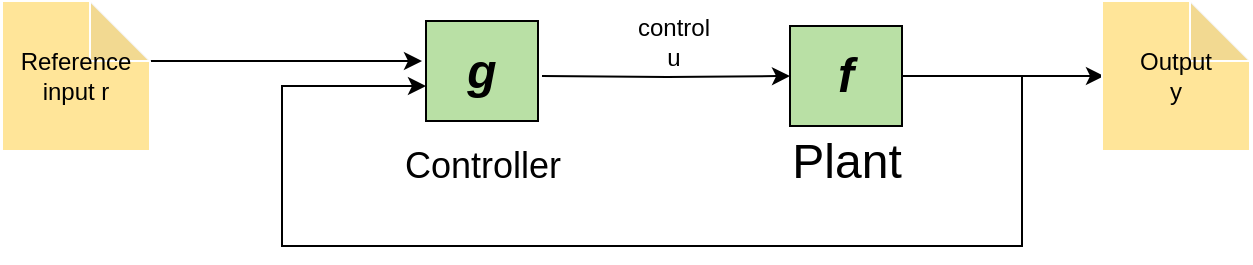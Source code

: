 <mxfile version="15.8.6" type="github">
  <diagram id="1n_pBzeDh9LxIQTw4yuW" name="Page-1">
    <mxGraphModel dx="1350" dy="793" grid="1" gridSize="10" guides="1" tooltips="1" connect="1" arrows="1" fold="1" page="1" pageScale="1" pageWidth="850" pageHeight="1100" math="0" shadow="0">
      <root>
        <mxCell id="0" />
        <mxCell id="1" parent="0" />
        <mxCell id="CQxPOnlC6T6cqwi_Hm7u-1" style="edgeStyle=orthogonalEdgeStyle;rounded=0;orthogonalLoop=1;jettySize=auto;html=1;entryX=0;entryY=0.5;entryDx=0;entryDy=0;" parent="1" target="CQxPOnlC6T6cqwi_Hm7u-16" edge="1">
          <mxGeometry relative="1" as="geometry">
            <mxPoint x="350" y="415" as="sourcePoint" />
          </mxGeometry>
        </mxCell>
        <mxCell id="CQxPOnlC6T6cqwi_Hm7u-8" style="edgeStyle=orthogonalEdgeStyle;rounded=0;orthogonalLoop=1;jettySize=auto;html=1;startArrow=none;entryX=0;entryY=0.5;entryDx=0;entryDy=0;exitX=0;exitY=0;exitDx=74;exitDy=30;exitPerimeter=0;" parent="1" source="CQxPOnlC6T6cqwi_Hm7u-9" edge="1">
          <mxGeometry relative="1" as="geometry">
            <mxPoint x="290" y="407.5" as="targetPoint" />
            <mxPoint x="210" y="407.5" as="sourcePoint" />
          </mxGeometry>
        </mxCell>
        <mxCell id="CQxPOnlC6T6cqwi_Hm7u-9" value="&lt;div&gt;Reference&lt;/div&gt;&lt;div&gt;input r&lt;br&gt;&lt;/div&gt;" style="shape=note;whiteSpace=wrap;html=1;backgroundOutline=1;darkOpacity=0.05;fillColor=#FFE599;strokeColor=#FFFFFF;" parent="1" vertex="1">
          <mxGeometry x="80" y="377.5" width="74" height="75" as="geometry" />
        </mxCell>
        <mxCell id="CQxPOnlC6T6cqwi_Hm7u-11" value="&lt;div&gt;control &lt;br&gt;&lt;/div&gt;&lt;div&gt;u&lt;br&gt;&lt;/div&gt;" style="text;html=1;strokeColor=none;fillColor=none;align=center;verticalAlign=middle;whiteSpace=wrap;rounded=0;" parent="1" vertex="1">
          <mxGeometry x="396" y="387.5" width="40" height="20" as="geometry" />
        </mxCell>
        <mxCell id="CQxPOnlC6T6cqwi_Hm7u-16" value="&lt;i&gt;&lt;b&gt;&lt;font style=&quot;font-size: 24px&quot;&gt;f&lt;/font&gt;&lt;/b&gt;&lt;/i&gt;" style="rounded=0;whiteSpace=wrap;html=1;fillColor=#B9E0A5;" parent="1" vertex="1">
          <mxGeometry x="474" y="390" width="56" height="50" as="geometry" />
        </mxCell>
        <mxCell id="CQxPOnlC6T6cqwi_Hm7u-17" style="edgeStyle=orthogonalEdgeStyle;rounded=0;orthogonalLoop=1;jettySize=auto;html=1;exitX=1;exitY=0.5;exitDx=0;exitDy=0;" parent="1" source="CQxPOnlC6T6cqwi_Hm7u-16" edge="1">
          <mxGeometry relative="1" as="geometry">
            <mxPoint x="631" y="415" as="targetPoint" />
            <mxPoint x="576" y="414.5" as="sourcePoint" />
            <Array as="points" />
          </mxGeometry>
        </mxCell>
        <mxCell id="CQxPOnlC6T6cqwi_Hm7u-18" value="&lt;div&gt;Output&lt;/div&gt;&lt;div&gt;y&lt;br&gt;&lt;/div&gt;" style="shape=note;whiteSpace=wrap;html=1;backgroundOutline=1;darkOpacity=0.05;fillColor=#FFE599;strokeColor=#FFFFFF;" parent="1" vertex="1">
          <mxGeometry x="630" y="377.5" width="74" height="75" as="geometry" />
        </mxCell>
        <mxCell id="y6l8WnOhIsjmGGmAFcqj-3" value="Controller" style="text;html=1;align=center;verticalAlign=middle;resizable=0;points=[];autosize=1;strokeColor=none;fillColor=none;fontSize=18;" parent="1" vertex="1">
          <mxGeometry x="275" y="445" width="90" height="30" as="geometry" />
        </mxCell>
        <mxCell id="RbFsnYcMFbBS4FWU-XmQ-1" value="Plant" style="text;html=1;align=center;verticalAlign=middle;resizable=0;points=[];autosize=1;strokeColor=none;fillColor=none;fontSize=24;" parent="1" vertex="1">
          <mxGeometry x="467" y="442.5" width="70" height="30" as="geometry" />
        </mxCell>
        <mxCell id="ZtQgb35XHd-1cVzwv7pN-1" value="&lt;i&gt;&lt;b&gt;&lt;font style=&quot;font-size: 24px&quot;&gt;g&lt;/font&gt;&lt;/b&gt;&lt;/i&gt;" style="rounded=0;whiteSpace=wrap;html=1;fillColor=#B9E0A5;" vertex="1" parent="1">
          <mxGeometry x="292" y="387.5" width="56" height="50" as="geometry" />
        </mxCell>
        <mxCell id="ZtQgb35XHd-1cVzwv7pN-5" value="" style="endArrow=classic;html=1;rounded=0;elbow=vertical;entryX=0;entryY=0.75;entryDx=0;entryDy=0;" edge="1" parent="1">
          <mxGeometry width="50" height="50" relative="1" as="geometry">
            <mxPoint x="590" y="415" as="sourcePoint" />
            <mxPoint x="292" y="420" as="targetPoint" />
            <Array as="points">
              <mxPoint x="590" y="500" />
              <mxPoint x="410" y="500" />
              <mxPoint x="220" y="500" />
              <mxPoint x="220" y="420" />
            </Array>
          </mxGeometry>
        </mxCell>
      </root>
    </mxGraphModel>
  </diagram>
</mxfile>
